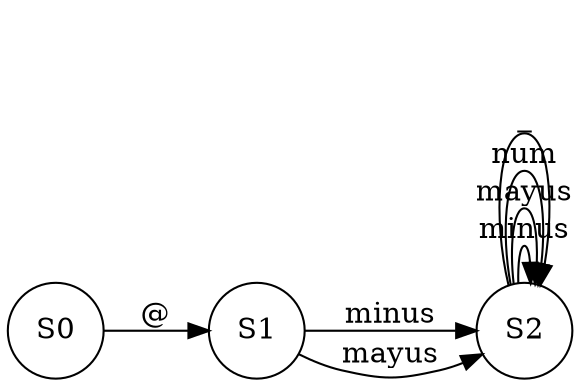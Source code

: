 digraph G{
rankdir=LR
node[shape=circle]
nodo0 [ label ="S0"];
nodo1 [ label ="S1"];
nodo2 [ label ="S2"];
nodo0->nodo1 [label = "@"]
nodo1->nodo2 [label = "minus"]
nodo1->nodo2 [label = "mayus"]
nodo2->nodo2 [label = "minus"]
nodo2->nodo2 [label = "mayus"]
nodo2->nodo2 [label = "num"]
nodo2->nodo2 [label = "_"]
}
